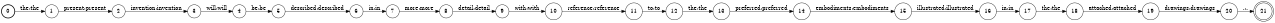 digraph FST {
rankdir = LR;
size = "8.5,11";
label = "";
center = 1;
orientation = Portrait;
ranksep = "0.4";
nodesep = "0.25";
0 [label = "0", shape = circle, style = bold, fontsize = 14]
	0 -> 1 [label = "the:the", fontsize = 14];
1 [label = "1", shape = circle, style = solid, fontsize = 14]
	1 -> 2 [label = "present:present", fontsize = 14];
2 [label = "2", shape = circle, style = solid, fontsize = 14]
	2 -> 3 [label = "invention:invention", fontsize = 14];
3 [label = "3", shape = circle, style = solid, fontsize = 14]
	3 -> 4 [label = "will:will", fontsize = 14];
4 [label = "4", shape = circle, style = solid, fontsize = 14]
	4 -> 5 [label = "be:be", fontsize = 14];
5 [label = "5", shape = circle, style = solid, fontsize = 14]
	5 -> 6 [label = "described:described", fontsize = 14];
6 [label = "6", shape = circle, style = solid, fontsize = 14]
	6 -> 7 [label = "in:in", fontsize = 14];
7 [label = "7", shape = circle, style = solid, fontsize = 14]
	7 -> 8 [label = "more:more", fontsize = 14];
8 [label = "8", shape = circle, style = solid, fontsize = 14]
	8 -> 9 [label = "detail:detail", fontsize = 14];
9 [label = "9", shape = circle, style = solid, fontsize = 14]
	9 -> 10 [label = "with:with", fontsize = 14];
10 [label = "10", shape = circle, style = solid, fontsize = 14]
	10 -> 11 [label = "reference:reference", fontsize = 14];
11 [label = "11", shape = circle, style = solid, fontsize = 14]
	11 -> 12 [label = "to:to", fontsize = 14];
12 [label = "12", shape = circle, style = solid, fontsize = 14]
	12 -> 13 [label = "the:the", fontsize = 14];
13 [label = "13", shape = circle, style = solid, fontsize = 14]
	13 -> 14 [label = "preferred:preferred", fontsize = 14];
14 [label = "14", shape = circle, style = solid, fontsize = 14]
	14 -> 15 [label = "embodiments:embodiments", fontsize = 14];
15 [label = "15", shape = circle, style = solid, fontsize = 14]
	15 -> 16 [label = "illustrated:illustrated", fontsize = 14];
16 [label = "16", shape = circle, style = solid, fontsize = 14]
	16 -> 17 [label = "in:in", fontsize = 14];
17 [label = "17", shape = circle, style = solid, fontsize = 14]
	17 -> 18 [label = "the:the", fontsize = 14];
18 [label = "18", shape = circle, style = solid, fontsize = 14]
	18 -> 19 [label = "attached:attached", fontsize = 14];
19 [label = "19", shape = circle, style = solid, fontsize = 14]
	19 -> 20 [label = "drawings:drawings", fontsize = 14];
20 [label = "20", shape = circle, style = solid, fontsize = 14]
	20 -> 21 [label = ".:.", fontsize = 14];
21 [label = "21", shape = doublecircle, style = solid, fontsize = 14]
}
